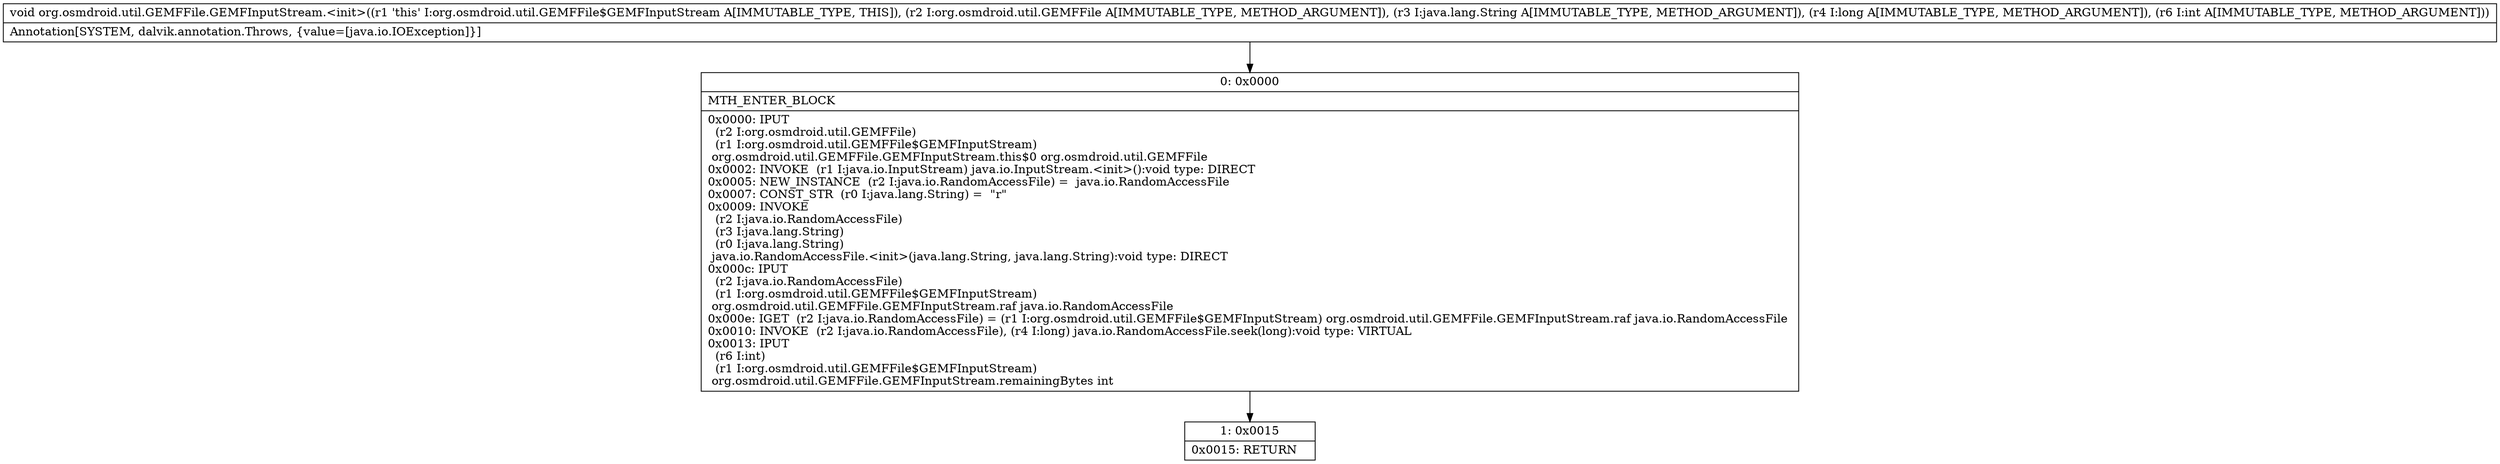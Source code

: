 digraph "CFG fororg.osmdroid.util.GEMFFile.GEMFInputStream.\<init\>(Lorg\/osmdroid\/util\/GEMFFile;Ljava\/lang\/String;JI)V" {
Node_0 [shape=record,label="{0\:\ 0x0000|MTH_ENTER_BLOCK\l|0x0000: IPUT  \l  (r2 I:org.osmdroid.util.GEMFFile)\l  (r1 I:org.osmdroid.util.GEMFFile$GEMFInputStream)\l org.osmdroid.util.GEMFFile.GEMFInputStream.this$0 org.osmdroid.util.GEMFFile \l0x0002: INVOKE  (r1 I:java.io.InputStream) java.io.InputStream.\<init\>():void type: DIRECT \l0x0005: NEW_INSTANCE  (r2 I:java.io.RandomAccessFile) =  java.io.RandomAccessFile \l0x0007: CONST_STR  (r0 I:java.lang.String) =  \"r\" \l0x0009: INVOKE  \l  (r2 I:java.io.RandomAccessFile)\l  (r3 I:java.lang.String)\l  (r0 I:java.lang.String)\l java.io.RandomAccessFile.\<init\>(java.lang.String, java.lang.String):void type: DIRECT \l0x000c: IPUT  \l  (r2 I:java.io.RandomAccessFile)\l  (r1 I:org.osmdroid.util.GEMFFile$GEMFInputStream)\l org.osmdroid.util.GEMFFile.GEMFInputStream.raf java.io.RandomAccessFile \l0x000e: IGET  (r2 I:java.io.RandomAccessFile) = (r1 I:org.osmdroid.util.GEMFFile$GEMFInputStream) org.osmdroid.util.GEMFFile.GEMFInputStream.raf java.io.RandomAccessFile \l0x0010: INVOKE  (r2 I:java.io.RandomAccessFile), (r4 I:long) java.io.RandomAccessFile.seek(long):void type: VIRTUAL \l0x0013: IPUT  \l  (r6 I:int)\l  (r1 I:org.osmdroid.util.GEMFFile$GEMFInputStream)\l org.osmdroid.util.GEMFFile.GEMFInputStream.remainingBytes int \l}"];
Node_1 [shape=record,label="{1\:\ 0x0015|0x0015: RETURN   \l}"];
MethodNode[shape=record,label="{void org.osmdroid.util.GEMFFile.GEMFInputStream.\<init\>((r1 'this' I:org.osmdroid.util.GEMFFile$GEMFInputStream A[IMMUTABLE_TYPE, THIS]), (r2 I:org.osmdroid.util.GEMFFile A[IMMUTABLE_TYPE, METHOD_ARGUMENT]), (r3 I:java.lang.String A[IMMUTABLE_TYPE, METHOD_ARGUMENT]), (r4 I:long A[IMMUTABLE_TYPE, METHOD_ARGUMENT]), (r6 I:int A[IMMUTABLE_TYPE, METHOD_ARGUMENT]))  | Annotation[SYSTEM, dalvik.annotation.Throws, \{value=[java.io.IOException]\}]\l}"];
MethodNode -> Node_0;
Node_0 -> Node_1;
}

